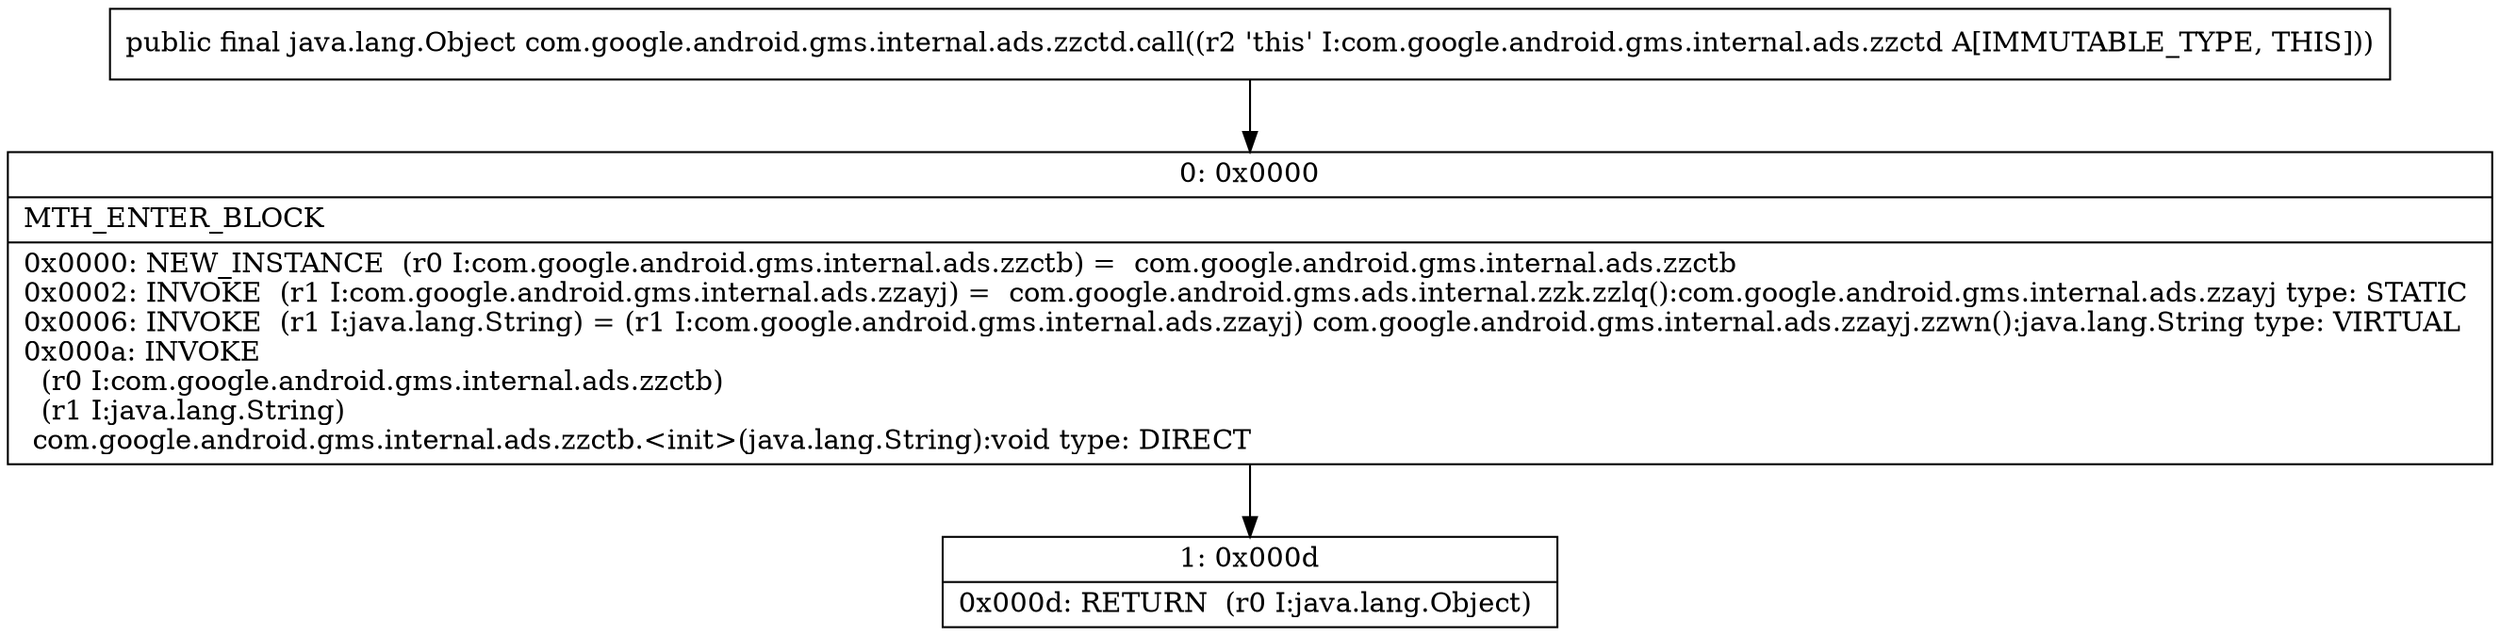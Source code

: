 digraph "CFG forcom.google.android.gms.internal.ads.zzctd.call()Ljava\/lang\/Object;" {
Node_0 [shape=record,label="{0\:\ 0x0000|MTH_ENTER_BLOCK\l|0x0000: NEW_INSTANCE  (r0 I:com.google.android.gms.internal.ads.zzctb) =  com.google.android.gms.internal.ads.zzctb \l0x0002: INVOKE  (r1 I:com.google.android.gms.internal.ads.zzayj) =  com.google.android.gms.ads.internal.zzk.zzlq():com.google.android.gms.internal.ads.zzayj type: STATIC \l0x0006: INVOKE  (r1 I:java.lang.String) = (r1 I:com.google.android.gms.internal.ads.zzayj) com.google.android.gms.internal.ads.zzayj.zzwn():java.lang.String type: VIRTUAL \l0x000a: INVOKE  \l  (r0 I:com.google.android.gms.internal.ads.zzctb)\l  (r1 I:java.lang.String)\l com.google.android.gms.internal.ads.zzctb.\<init\>(java.lang.String):void type: DIRECT \l}"];
Node_1 [shape=record,label="{1\:\ 0x000d|0x000d: RETURN  (r0 I:java.lang.Object) \l}"];
MethodNode[shape=record,label="{public final java.lang.Object com.google.android.gms.internal.ads.zzctd.call((r2 'this' I:com.google.android.gms.internal.ads.zzctd A[IMMUTABLE_TYPE, THIS])) }"];
MethodNode -> Node_0;
Node_0 -> Node_1;
}

